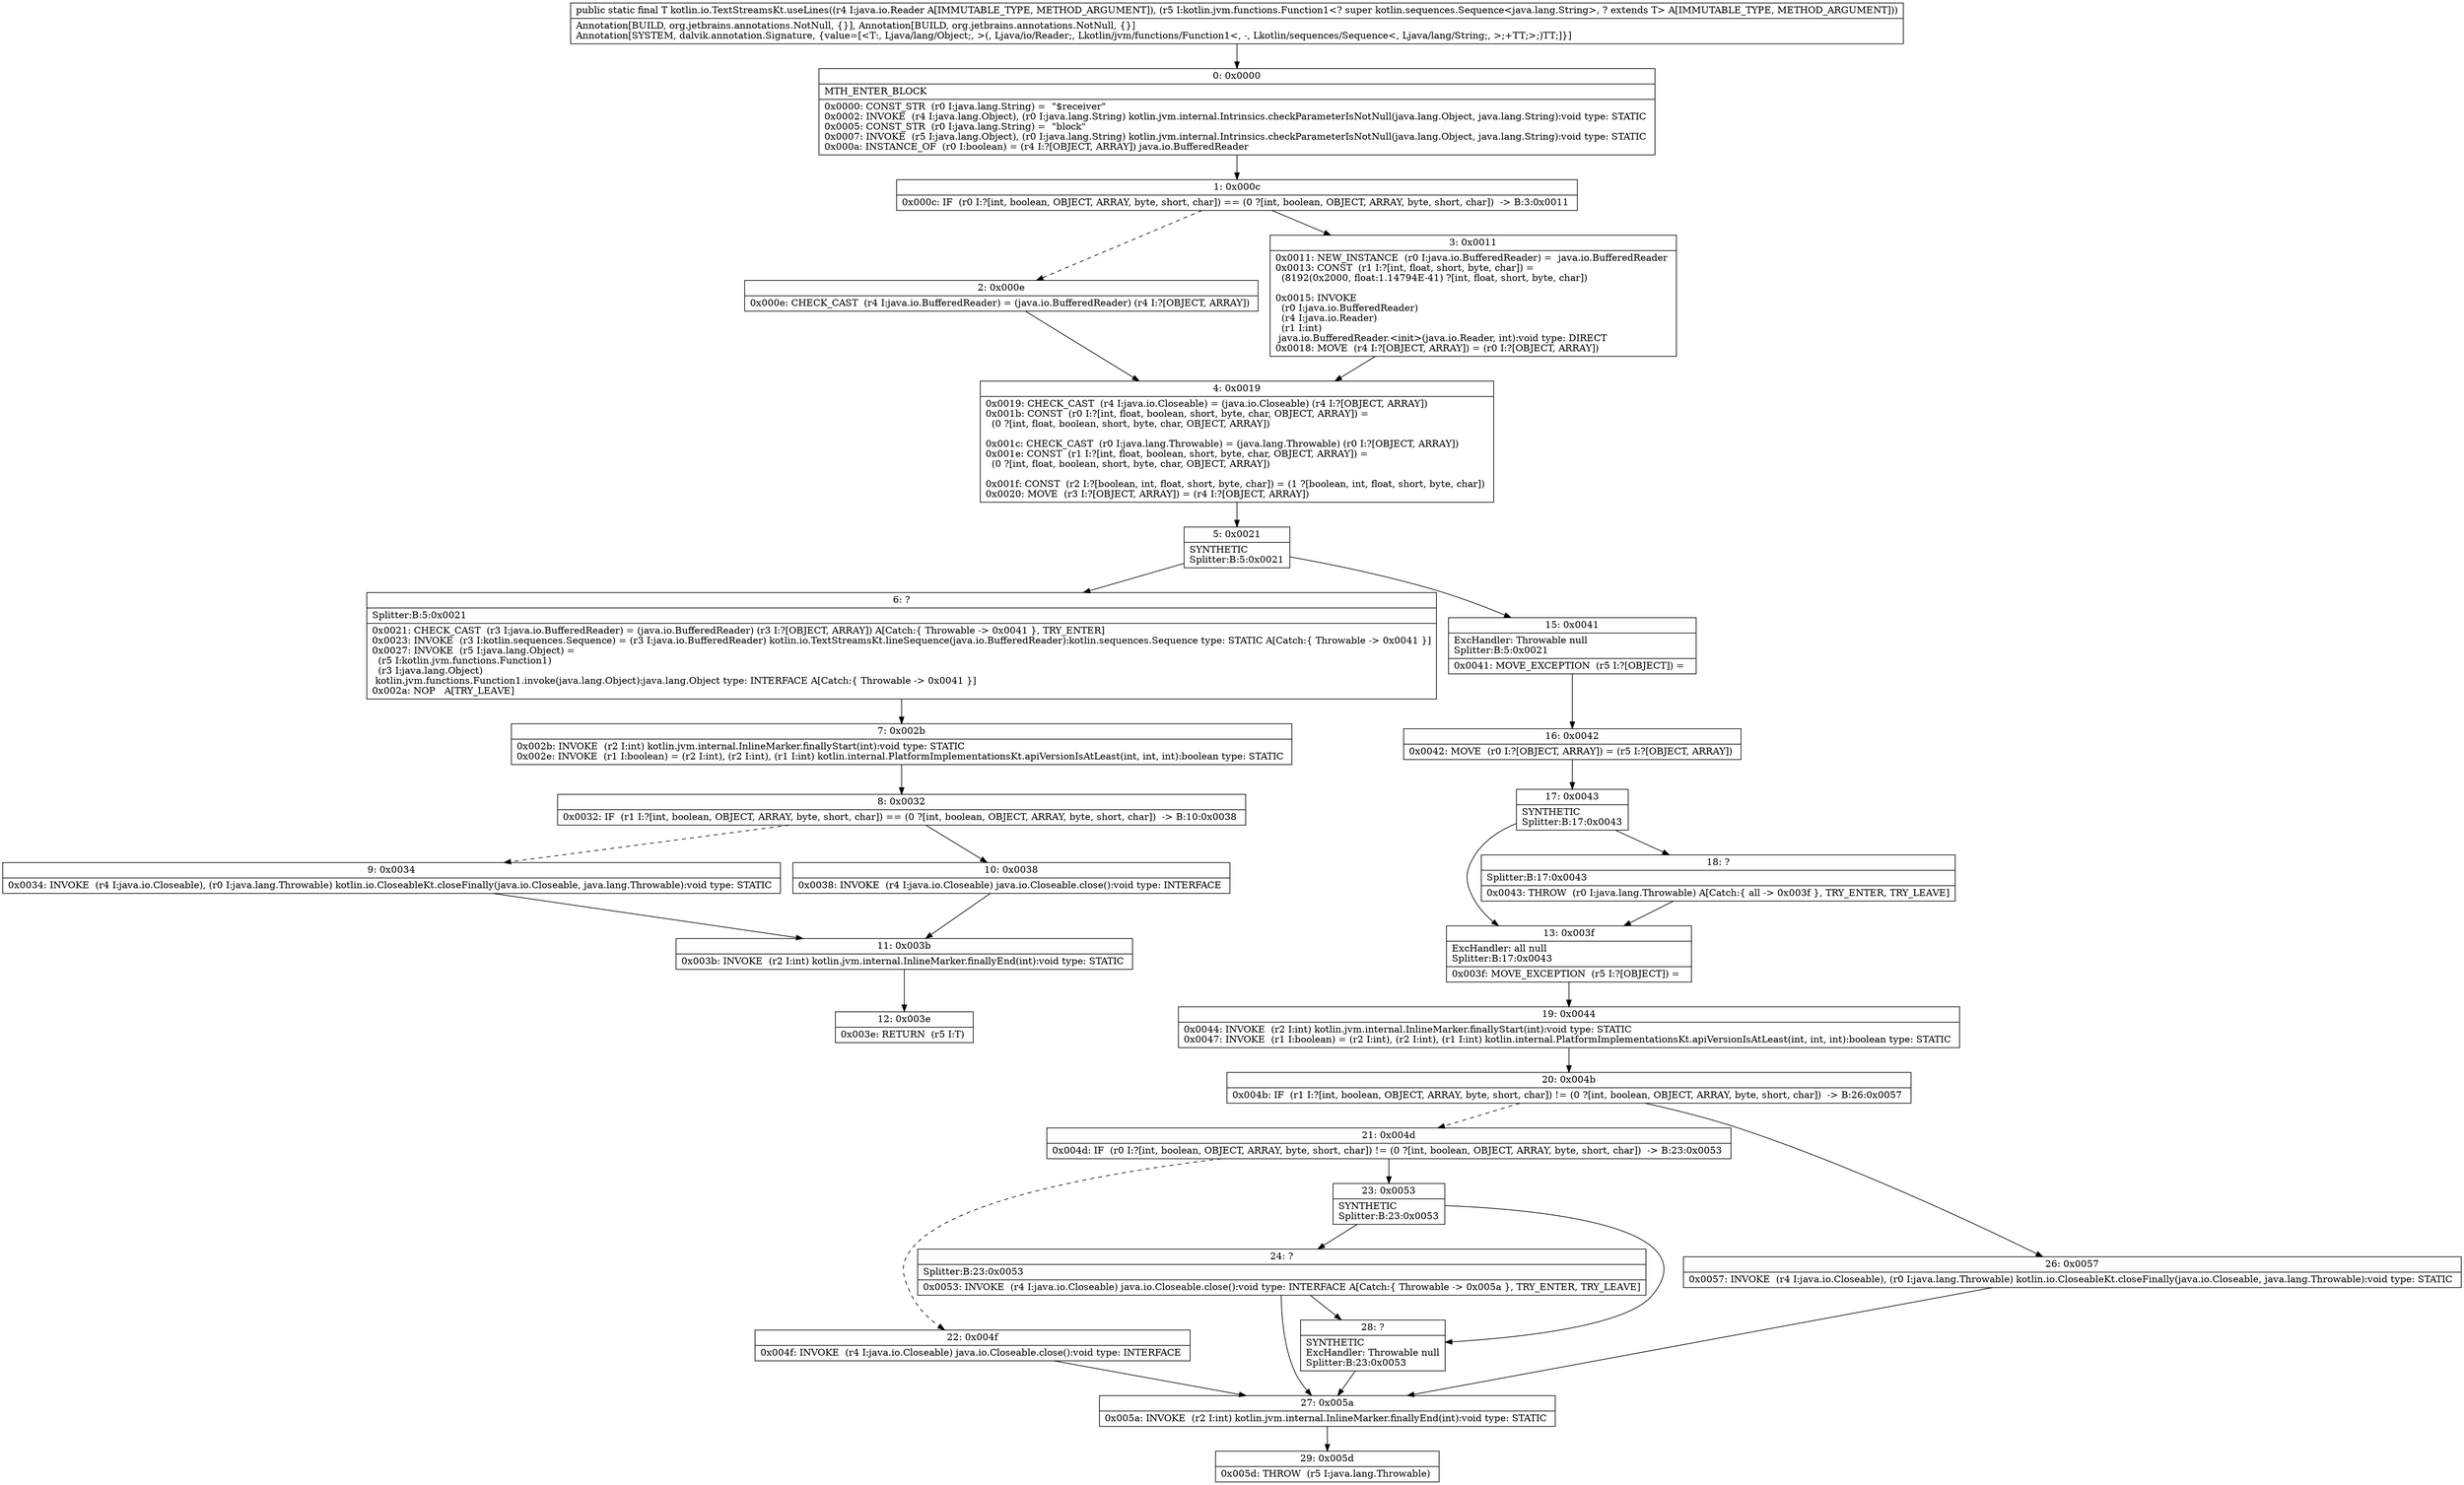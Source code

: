 digraph "CFG forkotlin.io.TextStreamsKt.useLines(Ljava\/io\/Reader;Lkotlin\/jvm\/functions\/Function1;)Ljava\/lang\/Object;" {
Node_0 [shape=record,label="{0\:\ 0x0000|MTH_ENTER_BLOCK\l|0x0000: CONST_STR  (r0 I:java.lang.String) =  \"$receiver\" \l0x0002: INVOKE  (r4 I:java.lang.Object), (r0 I:java.lang.String) kotlin.jvm.internal.Intrinsics.checkParameterIsNotNull(java.lang.Object, java.lang.String):void type: STATIC \l0x0005: CONST_STR  (r0 I:java.lang.String) =  \"block\" \l0x0007: INVOKE  (r5 I:java.lang.Object), (r0 I:java.lang.String) kotlin.jvm.internal.Intrinsics.checkParameterIsNotNull(java.lang.Object, java.lang.String):void type: STATIC \l0x000a: INSTANCE_OF  (r0 I:boolean) = (r4 I:?[OBJECT, ARRAY]) java.io.BufferedReader \l}"];
Node_1 [shape=record,label="{1\:\ 0x000c|0x000c: IF  (r0 I:?[int, boolean, OBJECT, ARRAY, byte, short, char]) == (0 ?[int, boolean, OBJECT, ARRAY, byte, short, char])  \-\> B:3:0x0011 \l}"];
Node_2 [shape=record,label="{2\:\ 0x000e|0x000e: CHECK_CAST  (r4 I:java.io.BufferedReader) = (java.io.BufferedReader) (r4 I:?[OBJECT, ARRAY]) \l}"];
Node_3 [shape=record,label="{3\:\ 0x0011|0x0011: NEW_INSTANCE  (r0 I:java.io.BufferedReader) =  java.io.BufferedReader \l0x0013: CONST  (r1 I:?[int, float, short, byte, char]) = \l  (8192(0x2000, float:1.14794E\-41) ?[int, float, short, byte, char])\l \l0x0015: INVOKE  \l  (r0 I:java.io.BufferedReader)\l  (r4 I:java.io.Reader)\l  (r1 I:int)\l java.io.BufferedReader.\<init\>(java.io.Reader, int):void type: DIRECT \l0x0018: MOVE  (r4 I:?[OBJECT, ARRAY]) = (r0 I:?[OBJECT, ARRAY]) \l}"];
Node_4 [shape=record,label="{4\:\ 0x0019|0x0019: CHECK_CAST  (r4 I:java.io.Closeable) = (java.io.Closeable) (r4 I:?[OBJECT, ARRAY]) \l0x001b: CONST  (r0 I:?[int, float, boolean, short, byte, char, OBJECT, ARRAY]) = \l  (0 ?[int, float, boolean, short, byte, char, OBJECT, ARRAY])\l \l0x001c: CHECK_CAST  (r0 I:java.lang.Throwable) = (java.lang.Throwable) (r0 I:?[OBJECT, ARRAY]) \l0x001e: CONST  (r1 I:?[int, float, boolean, short, byte, char, OBJECT, ARRAY]) = \l  (0 ?[int, float, boolean, short, byte, char, OBJECT, ARRAY])\l \l0x001f: CONST  (r2 I:?[boolean, int, float, short, byte, char]) = (1 ?[boolean, int, float, short, byte, char]) \l0x0020: MOVE  (r3 I:?[OBJECT, ARRAY]) = (r4 I:?[OBJECT, ARRAY]) \l}"];
Node_5 [shape=record,label="{5\:\ 0x0021|SYNTHETIC\lSplitter:B:5:0x0021\l}"];
Node_6 [shape=record,label="{6\:\ ?|Splitter:B:5:0x0021\l|0x0021: CHECK_CAST  (r3 I:java.io.BufferedReader) = (java.io.BufferedReader) (r3 I:?[OBJECT, ARRAY]) A[Catch:\{ Throwable \-\> 0x0041 \}, TRY_ENTER]\l0x0023: INVOKE  (r3 I:kotlin.sequences.Sequence) = (r3 I:java.io.BufferedReader) kotlin.io.TextStreamsKt.lineSequence(java.io.BufferedReader):kotlin.sequences.Sequence type: STATIC A[Catch:\{ Throwable \-\> 0x0041 \}]\l0x0027: INVOKE  (r5 I:java.lang.Object) = \l  (r5 I:kotlin.jvm.functions.Function1)\l  (r3 I:java.lang.Object)\l kotlin.jvm.functions.Function1.invoke(java.lang.Object):java.lang.Object type: INTERFACE A[Catch:\{ Throwable \-\> 0x0041 \}]\l0x002a: NOP   A[TRY_LEAVE]\l}"];
Node_7 [shape=record,label="{7\:\ 0x002b|0x002b: INVOKE  (r2 I:int) kotlin.jvm.internal.InlineMarker.finallyStart(int):void type: STATIC \l0x002e: INVOKE  (r1 I:boolean) = (r2 I:int), (r2 I:int), (r1 I:int) kotlin.internal.PlatformImplementationsKt.apiVersionIsAtLeast(int, int, int):boolean type: STATIC \l}"];
Node_8 [shape=record,label="{8\:\ 0x0032|0x0032: IF  (r1 I:?[int, boolean, OBJECT, ARRAY, byte, short, char]) == (0 ?[int, boolean, OBJECT, ARRAY, byte, short, char])  \-\> B:10:0x0038 \l}"];
Node_9 [shape=record,label="{9\:\ 0x0034|0x0034: INVOKE  (r4 I:java.io.Closeable), (r0 I:java.lang.Throwable) kotlin.io.CloseableKt.closeFinally(java.io.Closeable, java.lang.Throwable):void type: STATIC \l}"];
Node_10 [shape=record,label="{10\:\ 0x0038|0x0038: INVOKE  (r4 I:java.io.Closeable) java.io.Closeable.close():void type: INTERFACE \l}"];
Node_11 [shape=record,label="{11\:\ 0x003b|0x003b: INVOKE  (r2 I:int) kotlin.jvm.internal.InlineMarker.finallyEnd(int):void type: STATIC \l}"];
Node_12 [shape=record,label="{12\:\ 0x003e|0x003e: RETURN  (r5 I:T) \l}"];
Node_13 [shape=record,label="{13\:\ 0x003f|ExcHandler: all null\lSplitter:B:17:0x0043\l|0x003f: MOVE_EXCEPTION  (r5 I:?[OBJECT]) =  \l}"];
Node_15 [shape=record,label="{15\:\ 0x0041|ExcHandler: Throwable null\lSplitter:B:5:0x0021\l|0x0041: MOVE_EXCEPTION  (r5 I:?[OBJECT]) =  \l}"];
Node_16 [shape=record,label="{16\:\ 0x0042|0x0042: MOVE  (r0 I:?[OBJECT, ARRAY]) = (r5 I:?[OBJECT, ARRAY]) \l}"];
Node_17 [shape=record,label="{17\:\ 0x0043|SYNTHETIC\lSplitter:B:17:0x0043\l}"];
Node_18 [shape=record,label="{18\:\ ?|Splitter:B:17:0x0043\l|0x0043: THROW  (r0 I:java.lang.Throwable) A[Catch:\{ all \-\> 0x003f \}, TRY_ENTER, TRY_LEAVE]\l}"];
Node_19 [shape=record,label="{19\:\ 0x0044|0x0044: INVOKE  (r2 I:int) kotlin.jvm.internal.InlineMarker.finallyStart(int):void type: STATIC \l0x0047: INVOKE  (r1 I:boolean) = (r2 I:int), (r2 I:int), (r1 I:int) kotlin.internal.PlatformImplementationsKt.apiVersionIsAtLeast(int, int, int):boolean type: STATIC \l}"];
Node_20 [shape=record,label="{20\:\ 0x004b|0x004b: IF  (r1 I:?[int, boolean, OBJECT, ARRAY, byte, short, char]) != (0 ?[int, boolean, OBJECT, ARRAY, byte, short, char])  \-\> B:26:0x0057 \l}"];
Node_21 [shape=record,label="{21\:\ 0x004d|0x004d: IF  (r0 I:?[int, boolean, OBJECT, ARRAY, byte, short, char]) != (0 ?[int, boolean, OBJECT, ARRAY, byte, short, char])  \-\> B:23:0x0053 \l}"];
Node_22 [shape=record,label="{22\:\ 0x004f|0x004f: INVOKE  (r4 I:java.io.Closeable) java.io.Closeable.close():void type: INTERFACE \l}"];
Node_23 [shape=record,label="{23\:\ 0x0053|SYNTHETIC\lSplitter:B:23:0x0053\l}"];
Node_24 [shape=record,label="{24\:\ ?|Splitter:B:23:0x0053\l|0x0053: INVOKE  (r4 I:java.io.Closeable) java.io.Closeable.close():void type: INTERFACE A[Catch:\{ Throwable \-\> 0x005a \}, TRY_ENTER, TRY_LEAVE]\l}"];
Node_26 [shape=record,label="{26\:\ 0x0057|0x0057: INVOKE  (r4 I:java.io.Closeable), (r0 I:java.lang.Throwable) kotlin.io.CloseableKt.closeFinally(java.io.Closeable, java.lang.Throwable):void type: STATIC \l}"];
Node_27 [shape=record,label="{27\:\ 0x005a|0x005a: INVOKE  (r2 I:int) kotlin.jvm.internal.InlineMarker.finallyEnd(int):void type: STATIC \l}"];
Node_28 [shape=record,label="{28\:\ ?|SYNTHETIC\lExcHandler: Throwable null\lSplitter:B:23:0x0053\l}"];
Node_29 [shape=record,label="{29\:\ 0x005d|0x005d: THROW  (r5 I:java.lang.Throwable) \l}"];
MethodNode[shape=record,label="{public static final T kotlin.io.TextStreamsKt.useLines((r4 I:java.io.Reader A[IMMUTABLE_TYPE, METHOD_ARGUMENT]), (r5 I:kotlin.jvm.functions.Function1\<? super kotlin.sequences.Sequence\<java.lang.String\>, ? extends T\> A[IMMUTABLE_TYPE, METHOD_ARGUMENT]))  | Annotation[BUILD, org.jetbrains.annotations.NotNull, \{\}], Annotation[BUILD, org.jetbrains.annotations.NotNull, \{\}]\lAnnotation[SYSTEM, dalvik.annotation.Signature, \{value=[\<T:, Ljava\/lang\/Object;, \>(, Ljava\/io\/Reader;, Lkotlin\/jvm\/functions\/Function1\<, \-, Lkotlin\/sequences\/Sequence\<, Ljava\/lang\/String;, \>;+TT;\>;)TT;]\}]\l}"];
MethodNode -> Node_0;
Node_0 -> Node_1;
Node_1 -> Node_2[style=dashed];
Node_1 -> Node_3;
Node_2 -> Node_4;
Node_3 -> Node_4;
Node_4 -> Node_5;
Node_5 -> Node_6;
Node_5 -> Node_15;
Node_6 -> Node_7;
Node_7 -> Node_8;
Node_8 -> Node_9[style=dashed];
Node_8 -> Node_10;
Node_9 -> Node_11;
Node_10 -> Node_11;
Node_11 -> Node_12;
Node_13 -> Node_19;
Node_15 -> Node_16;
Node_16 -> Node_17;
Node_17 -> Node_18;
Node_17 -> Node_13;
Node_18 -> Node_13;
Node_19 -> Node_20;
Node_20 -> Node_21[style=dashed];
Node_20 -> Node_26;
Node_21 -> Node_22[style=dashed];
Node_21 -> Node_23;
Node_22 -> Node_27;
Node_23 -> Node_24;
Node_23 -> Node_28;
Node_24 -> Node_28;
Node_24 -> Node_27;
Node_26 -> Node_27;
Node_27 -> Node_29;
Node_28 -> Node_27;
}

